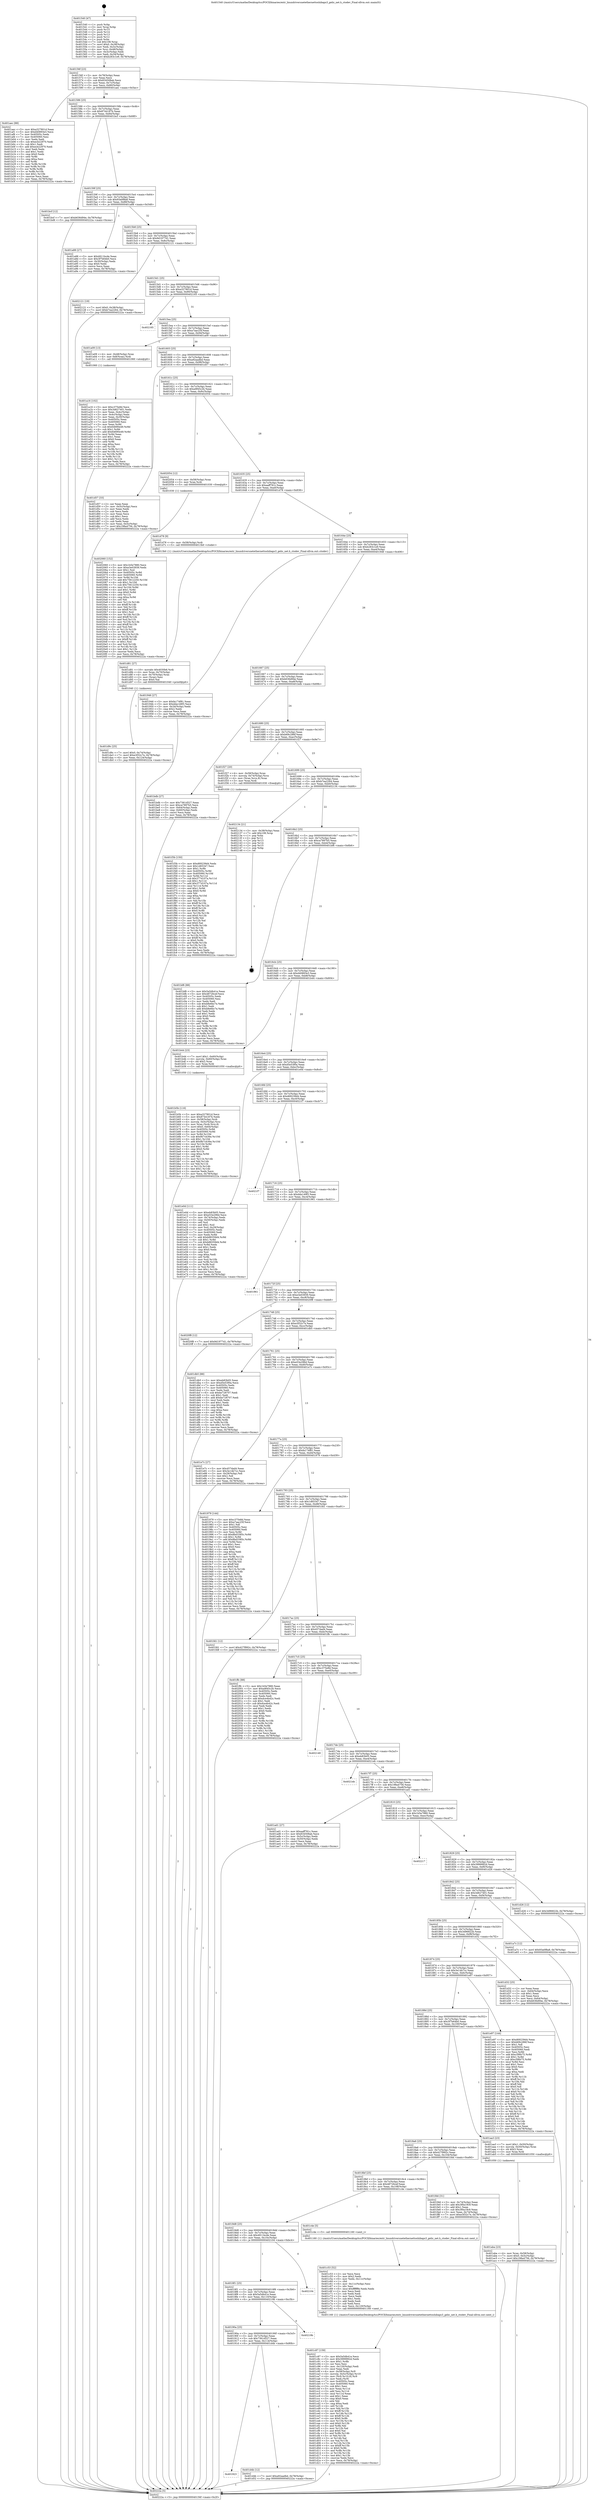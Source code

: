 digraph "0x401540" {
  label = "0x401540 (/mnt/c/Users/mathe/Desktop/tcc/POCII/binaries/extr_linuxdriversnetethernettoshibaps3_gelic_net.h_ctodev_Final-ollvm.out::main(0))"
  labelloc = "t"
  node[shape=record]

  Entry [label="",width=0.3,height=0.3,shape=circle,fillcolor=black,style=filled]
  "0x40156f" [label="{
     0x40156f [23]\l
     | [instrs]\l
     &nbsp;&nbsp;0x40156f \<+3\>: mov -0x78(%rbp),%eax\l
     &nbsp;&nbsp;0x401572 \<+2\>: mov %eax,%ecx\l
     &nbsp;&nbsp;0x401574 \<+6\>: sub $0x834508ab,%ecx\l
     &nbsp;&nbsp;0x40157a \<+3\>: mov %eax,-0x7c(%rbp)\l
     &nbsp;&nbsp;0x40157d \<+3\>: mov %ecx,-0x80(%rbp)\l
     &nbsp;&nbsp;0x401580 \<+6\>: je 0000000000401aec \<main+0x5ac\>\l
  }"]
  "0x401aec" [label="{
     0x401aec [88]\l
     | [instrs]\l
     &nbsp;&nbsp;0x401aec \<+5\>: mov $0xa327801d,%eax\l
     &nbsp;&nbsp;0x401af1 \<+5\>: mov $0xd40893e3,%ecx\l
     &nbsp;&nbsp;0x401af6 \<+7\>: mov 0x40505c,%edx\l
     &nbsp;&nbsp;0x401afd \<+7\>: mov 0x405060,%esi\l
     &nbsp;&nbsp;0x401b04 \<+2\>: mov %edx,%edi\l
     &nbsp;&nbsp;0x401b06 \<+6\>: sub $0xecb22970,%edi\l
     &nbsp;&nbsp;0x401b0c \<+3\>: sub $0x1,%edi\l
     &nbsp;&nbsp;0x401b0f \<+6\>: add $0xecb22970,%edi\l
     &nbsp;&nbsp;0x401b15 \<+3\>: imul %edi,%edx\l
     &nbsp;&nbsp;0x401b18 \<+3\>: and $0x1,%edx\l
     &nbsp;&nbsp;0x401b1b \<+3\>: cmp $0x0,%edx\l
     &nbsp;&nbsp;0x401b1e \<+4\>: sete %r8b\l
     &nbsp;&nbsp;0x401b22 \<+3\>: cmp $0xa,%esi\l
     &nbsp;&nbsp;0x401b25 \<+4\>: setl %r9b\l
     &nbsp;&nbsp;0x401b29 \<+3\>: mov %r8b,%r10b\l
     &nbsp;&nbsp;0x401b2c \<+3\>: and %r9b,%r10b\l
     &nbsp;&nbsp;0x401b2f \<+3\>: xor %r9b,%r8b\l
     &nbsp;&nbsp;0x401b32 \<+3\>: or %r8b,%r10b\l
     &nbsp;&nbsp;0x401b35 \<+4\>: test $0x1,%r10b\l
     &nbsp;&nbsp;0x401b39 \<+3\>: cmovne %ecx,%eax\l
     &nbsp;&nbsp;0x401b3c \<+3\>: mov %eax,-0x78(%rbp)\l
     &nbsp;&nbsp;0x401b3f \<+5\>: jmp 000000000040222a \<main+0xcea\>\l
  }"]
  "0x401586" [label="{
     0x401586 [25]\l
     | [instrs]\l
     &nbsp;&nbsp;0x401586 \<+5\>: jmp 000000000040158b \<main+0x4b\>\l
     &nbsp;&nbsp;0x40158b \<+3\>: mov -0x7c(%rbp),%eax\l
     &nbsp;&nbsp;0x40158e \<+5\>: sub $0x8744187b,%eax\l
     &nbsp;&nbsp;0x401593 \<+6\>: mov %eax,-0x84(%rbp)\l
     &nbsp;&nbsp;0x401599 \<+6\>: je 0000000000401bcf \<main+0x68f\>\l
  }"]
  Exit [label="",width=0.3,height=0.3,shape=circle,fillcolor=black,style=filled,peripheries=2]
  "0x401bcf" [label="{
     0x401bcf [12]\l
     | [instrs]\l
     &nbsp;&nbsp;0x401bcf \<+7\>: movl $0xb636d94e,-0x78(%rbp)\l
     &nbsp;&nbsp;0x401bd6 \<+5\>: jmp 000000000040222a \<main+0xcea\>\l
  }"]
  "0x40159f" [label="{
     0x40159f [25]\l
     | [instrs]\l
     &nbsp;&nbsp;0x40159f \<+5\>: jmp 00000000004015a4 \<main+0x64\>\l
     &nbsp;&nbsp;0x4015a4 \<+3\>: mov -0x7c(%rbp),%eax\l
     &nbsp;&nbsp;0x4015a7 \<+5\>: sub $0x93a0f8a8,%eax\l
     &nbsp;&nbsp;0x4015ac \<+6\>: mov %eax,-0x88(%rbp)\l
     &nbsp;&nbsp;0x4015b2 \<+6\>: je 0000000000401a88 \<main+0x548\>\l
  }"]
  "0x402060" [label="{
     0x402060 [152]\l
     | [instrs]\l
     &nbsp;&nbsp;0x402060 \<+5\>: mov $0x1b5e7880,%ecx\l
     &nbsp;&nbsp;0x402065 \<+5\>: mov $0xe3e03939,%edx\l
     &nbsp;&nbsp;0x40206a \<+3\>: mov $0x1,%sil\l
     &nbsp;&nbsp;0x40206d \<+8\>: mov 0x40505c,%r8d\l
     &nbsp;&nbsp;0x402075 \<+8\>: mov 0x405060,%r9d\l
     &nbsp;&nbsp;0x40207d \<+3\>: mov %r8d,%r10d\l
     &nbsp;&nbsp;0x402080 \<+7\>: add $0x75612250,%r10d\l
     &nbsp;&nbsp;0x402087 \<+4\>: sub $0x1,%r10d\l
     &nbsp;&nbsp;0x40208b \<+7\>: sub $0x75612250,%r10d\l
     &nbsp;&nbsp;0x402092 \<+4\>: imul %r10d,%r8d\l
     &nbsp;&nbsp;0x402096 \<+4\>: and $0x1,%r8d\l
     &nbsp;&nbsp;0x40209a \<+4\>: cmp $0x0,%r8d\l
     &nbsp;&nbsp;0x40209e \<+4\>: sete %r11b\l
     &nbsp;&nbsp;0x4020a2 \<+4\>: cmp $0xa,%r9d\l
     &nbsp;&nbsp;0x4020a6 \<+3\>: setl %bl\l
     &nbsp;&nbsp;0x4020a9 \<+3\>: mov %r11b,%r14b\l
     &nbsp;&nbsp;0x4020ac \<+4\>: xor $0xff,%r14b\l
     &nbsp;&nbsp;0x4020b0 \<+3\>: mov %bl,%r15b\l
     &nbsp;&nbsp;0x4020b3 \<+4\>: xor $0xff,%r15b\l
     &nbsp;&nbsp;0x4020b7 \<+4\>: xor $0x1,%sil\l
     &nbsp;&nbsp;0x4020bb \<+3\>: mov %r14b,%r12b\l
     &nbsp;&nbsp;0x4020be \<+4\>: and $0xff,%r12b\l
     &nbsp;&nbsp;0x4020c2 \<+3\>: and %sil,%r11b\l
     &nbsp;&nbsp;0x4020c5 \<+3\>: mov %r15b,%r13b\l
     &nbsp;&nbsp;0x4020c8 \<+4\>: and $0xff,%r13b\l
     &nbsp;&nbsp;0x4020cc \<+3\>: and %sil,%bl\l
     &nbsp;&nbsp;0x4020cf \<+3\>: or %r11b,%r12b\l
     &nbsp;&nbsp;0x4020d2 \<+3\>: or %bl,%r13b\l
     &nbsp;&nbsp;0x4020d5 \<+3\>: xor %r13b,%r12b\l
     &nbsp;&nbsp;0x4020d8 \<+3\>: or %r15b,%r14b\l
     &nbsp;&nbsp;0x4020db \<+4\>: xor $0xff,%r14b\l
     &nbsp;&nbsp;0x4020df \<+4\>: or $0x1,%sil\l
     &nbsp;&nbsp;0x4020e3 \<+3\>: and %sil,%r14b\l
     &nbsp;&nbsp;0x4020e6 \<+3\>: or %r14b,%r12b\l
     &nbsp;&nbsp;0x4020e9 \<+4\>: test $0x1,%r12b\l
     &nbsp;&nbsp;0x4020ed \<+3\>: cmovne %edx,%ecx\l
     &nbsp;&nbsp;0x4020f0 \<+3\>: mov %ecx,-0x78(%rbp)\l
     &nbsp;&nbsp;0x4020f3 \<+5\>: jmp 000000000040222a \<main+0xcea\>\l
  }"]
  "0x401a88" [label="{
     0x401a88 [27]\l
     | [instrs]\l
     &nbsp;&nbsp;0x401a88 \<+5\>: mov $0x4911bcde,%eax\l
     &nbsp;&nbsp;0x401a8d \<+5\>: mov $0x3f7b64b0,%ecx\l
     &nbsp;&nbsp;0x401a92 \<+3\>: mov -0x30(%rbp),%edx\l
     &nbsp;&nbsp;0x401a95 \<+3\>: cmp $0x0,%edx\l
     &nbsp;&nbsp;0x401a98 \<+3\>: cmove %ecx,%eax\l
     &nbsp;&nbsp;0x401a9b \<+3\>: mov %eax,-0x78(%rbp)\l
     &nbsp;&nbsp;0x401a9e \<+5\>: jmp 000000000040222a \<main+0xcea\>\l
  }"]
  "0x4015b8" [label="{
     0x4015b8 [25]\l
     | [instrs]\l
     &nbsp;&nbsp;0x4015b8 \<+5\>: jmp 00000000004015bd \<main+0x7d\>\l
     &nbsp;&nbsp;0x4015bd \<+3\>: mov -0x7c(%rbp),%eax\l
     &nbsp;&nbsp;0x4015c0 \<+5\>: sub $0x9d1977d1,%eax\l
     &nbsp;&nbsp;0x4015c5 \<+6\>: mov %eax,-0x8c(%rbp)\l
     &nbsp;&nbsp;0x4015cb \<+6\>: je 0000000000402121 \<main+0xbe1\>\l
  }"]
  "0x401f3b" [label="{
     0x401f3b [150]\l
     | [instrs]\l
     &nbsp;&nbsp;0x401f3b \<+5\>: mov $0xd69239d4,%edx\l
     &nbsp;&nbsp;0x401f40 \<+5\>: mov $0x1d65347,%esi\l
     &nbsp;&nbsp;0x401f45 \<+3\>: mov $0x1,%r8b\l
     &nbsp;&nbsp;0x401f48 \<+8\>: mov 0x40505c,%r9d\l
     &nbsp;&nbsp;0x401f50 \<+8\>: mov 0x405060,%r10d\l
     &nbsp;&nbsp;0x401f58 \<+3\>: mov %r9d,%r11d\l
     &nbsp;&nbsp;0x401f5b \<+7\>: sub $0x377d107a,%r11d\l
     &nbsp;&nbsp;0x401f62 \<+4\>: sub $0x1,%r11d\l
     &nbsp;&nbsp;0x401f66 \<+7\>: add $0x377d107a,%r11d\l
     &nbsp;&nbsp;0x401f6d \<+4\>: imul %r11d,%r9d\l
     &nbsp;&nbsp;0x401f71 \<+4\>: and $0x1,%r9d\l
     &nbsp;&nbsp;0x401f75 \<+4\>: cmp $0x0,%r9d\l
     &nbsp;&nbsp;0x401f79 \<+3\>: sete %bl\l
     &nbsp;&nbsp;0x401f7c \<+4\>: cmp $0xa,%r10d\l
     &nbsp;&nbsp;0x401f80 \<+4\>: setl %r14b\l
     &nbsp;&nbsp;0x401f84 \<+3\>: mov %bl,%r15b\l
     &nbsp;&nbsp;0x401f87 \<+4\>: xor $0xff,%r15b\l
     &nbsp;&nbsp;0x401f8b \<+3\>: mov %r14b,%r12b\l
     &nbsp;&nbsp;0x401f8e \<+4\>: xor $0xff,%r12b\l
     &nbsp;&nbsp;0x401f92 \<+4\>: xor $0x0,%r8b\l
     &nbsp;&nbsp;0x401f96 \<+3\>: mov %r15b,%r13b\l
     &nbsp;&nbsp;0x401f99 \<+4\>: and $0x0,%r13b\l
     &nbsp;&nbsp;0x401f9d \<+3\>: and %r8b,%bl\l
     &nbsp;&nbsp;0x401fa0 \<+3\>: mov %r12b,%al\l
     &nbsp;&nbsp;0x401fa3 \<+2\>: and $0x0,%al\l
     &nbsp;&nbsp;0x401fa5 \<+3\>: and %r8b,%r14b\l
     &nbsp;&nbsp;0x401fa8 \<+3\>: or %bl,%r13b\l
     &nbsp;&nbsp;0x401fab \<+3\>: or %r14b,%al\l
     &nbsp;&nbsp;0x401fae \<+3\>: xor %al,%r13b\l
     &nbsp;&nbsp;0x401fb1 \<+3\>: or %r12b,%r15b\l
     &nbsp;&nbsp;0x401fb4 \<+4\>: xor $0xff,%r15b\l
     &nbsp;&nbsp;0x401fb8 \<+4\>: or $0x0,%r8b\l
     &nbsp;&nbsp;0x401fbc \<+3\>: and %r8b,%r15b\l
     &nbsp;&nbsp;0x401fbf \<+3\>: or %r15b,%r13b\l
     &nbsp;&nbsp;0x401fc2 \<+4\>: test $0x1,%r13b\l
     &nbsp;&nbsp;0x401fc6 \<+3\>: cmovne %esi,%edx\l
     &nbsp;&nbsp;0x401fc9 \<+3\>: mov %edx,-0x78(%rbp)\l
     &nbsp;&nbsp;0x401fcc \<+5\>: jmp 000000000040222a \<main+0xcea\>\l
  }"]
  "0x402121" [label="{
     0x402121 [19]\l
     | [instrs]\l
     &nbsp;&nbsp;0x402121 \<+7\>: movl $0x0,-0x38(%rbp)\l
     &nbsp;&nbsp;0x402128 \<+7\>: movl $0xb7ea2264,-0x78(%rbp)\l
     &nbsp;&nbsp;0x40212f \<+5\>: jmp 000000000040222a \<main+0xcea\>\l
  }"]
  "0x4015d1" [label="{
     0x4015d1 [25]\l
     | [instrs]\l
     &nbsp;&nbsp;0x4015d1 \<+5\>: jmp 00000000004015d6 \<main+0x96\>\l
     &nbsp;&nbsp;0x4015d6 \<+3\>: mov -0x7c(%rbp),%eax\l
     &nbsp;&nbsp;0x4015d9 \<+5\>: sub $0xa327801d,%eax\l
     &nbsp;&nbsp;0x4015de \<+6\>: mov %eax,-0x90(%rbp)\l
     &nbsp;&nbsp;0x4015e4 \<+6\>: je 0000000000402165 \<main+0xc25\>\l
  }"]
  "0x401d9c" [label="{
     0x401d9c [25]\l
     | [instrs]\l
     &nbsp;&nbsp;0x401d9c \<+7\>: movl $0x0,-0x74(%rbp)\l
     &nbsp;&nbsp;0x401da3 \<+7\>: movl $0xe3f32c7e,-0x78(%rbp)\l
     &nbsp;&nbsp;0x401daa \<+6\>: mov %eax,-0x124(%rbp)\l
     &nbsp;&nbsp;0x401db0 \<+5\>: jmp 000000000040222a \<main+0xcea\>\l
  }"]
  "0x402165" [label="{
     0x402165\l
  }", style=dashed]
  "0x4015ea" [label="{
     0x4015ea [25]\l
     | [instrs]\l
     &nbsp;&nbsp;0x4015ea \<+5\>: jmp 00000000004015ef \<main+0xaf\>\l
     &nbsp;&nbsp;0x4015ef \<+3\>: mov -0x7c(%rbp),%eax\l
     &nbsp;&nbsp;0x4015f2 \<+5\>: sub $0xa7aac25f,%eax\l
     &nbsp;&nbsp;0x4015f7 \<+6\>: mov %eax,-0x94(%rbp)\l
     &nbsp;&nbsp;0x4015fd \<+6\>: je 0000000000401a09 \<main+0x4c9\>\l
  }"]
  "0x401d81" [label="{
     0x401d81 [27]\l
     | [instrs]\l
     &nbsp;&nbsp;0x401d81 \<+10\>: movabs $0x4030b6,%rdi\l
     &nbsp;&nbsp;0x401d8b \<+4\>: mov %rax,-0x70(%rbp)\l
     &nbsp;&nbsp;0x401d8f \<+4\>: mov -0x70(%rbp),%rax\l
     &nbsp;&nbsp;0x401d93 \<+2\>: mov (%rax),%esi\l
     &nbsp;&nbsp;0x401d95 \<+2\>: mov $0x0,%al\l
     &nbsp;&nbsp;0x401d97 \<+5\>: call 0000000000401040 \<printf@plt\>\l
     | [calls]\l
     &nbsp;&nbsp;0x401040 \{1\} (unknown)\l
  }"]
  "0x401a09" [label="{
     0x401a09 [13]\l
     | [instrs]\l
     &nbsp;&nbsp;0x401a09 \<+4\>: mov -0x48(%rbp),%rax\l
     &nbsp;&nbsp;0x401a0d \<+4\>: mov 0x8(%rax),%rdi\l
     &nbsp;&nbsp;0x401a11 \<+5\>: call 0000000000401060 \<atoi@plt\>\l
     | [calls]\l
     &nbsp;&nbsp;0x401060 \{1\} (unknown)\l
  }"]
  "0x401603" [label="{
     0x401603 [25]\l
     | [instrs]\l
     &nbsp;&nbsp;0x401603 \<+5\>: jmp 0000000000401608 \<main+0xc8\>\l
     &nbsp;&nbsp;0x401608 \<+3\>: mov -0x7c(%rbp),%eax\l
     &nbsp;&nbsp;0x40160b \<+5\>: sub $0xa92aadbd,%eax\l
     &nbsp;&nbsp;0x401610 \<+6\>: mov %eax,-0x98(%rbp)\l
     &nbsp;&nbsp;0x401616 \<+6\>: je 0000000000401d57 \<main+0x817\>\l
  }"]
  "0x401923" [label="{
     0x401923\l
  }", style=dashed]
  "0x401d57" [label="{
     0x401d57 [33]\l
     | [instrs]\l
     &nbsp;&nbsp;0x401d57 \<+2\>: xor %eax,%eax\l
     &nbsp;&nbsp;0x401d59 \<+3\>: mov -0x5c(%rbp),%ecx\l
     &nbsp;&nbsp;0x401d5c \<+2\>: mov %eax,%edx\l
     &nbsp;&nbsp;0x401d5e \<+2\>: sub %ecx,%edx\l
     &nbsp;&nbsp;0x401d60 \<+2\>: mov %eax,%ecx\l
     &nbsp;&nbsp;0x401d62 \<+3\>: sub $0x1,%ecx\l
     &nbsp;&nbsp;0x401d65 \<+2\>: add %ecx,%edx\l
     &nbsp;&nbsp;0x401d67 \<+2\>: sub %edx,%eax\l
     &nbsp;&nbsp;0x401d69 \<+3\>: mov %eax,-0x5c(%rbp)\l
     &nbsp;&nbsp;0x401d6c \<+7\>: movl $0x198a4756,-0x78(%rbp)\l
     &nbsp;&nbsp;0x401d73 \<+5\>: jmp 000000000040222a \<main+0xcea\>\l
  }"]
  "0x40161c" [label="{
     0x40161c [25]\l
     | [instrs]\l
     &nbsp;&nbsp;0x40161c \<+5\>: jmp 0000000000401621 \<main+0xe1\>\l
     &nbsp;&nbsp;0x401621 \<+3\>: mov -0x7c(%rbp),%eax\l
     &nbsp;&nbsp;0x401624 \<+5\>: sub $0xa9f45c2b,%eax\l
     &nbsp;&nbsp;0x401629 \<+6\>: mov %eax,-0x9c(%rbp)\l
     &nbsp;&nbsp;0x40162f \<+6\>: je 0000000000402054 \<main+0xb14\>\l
  }"]
  "0x401d4b" [label="{
     0x401d4b [12]\l
     | [instrs]\l
     &nbsp;&nbsp;0x401d4b \<+7\>: movl $0xa92aadbd,-0x78(%rbp)\l
     &nbsp;&nbsp;0x401d52 \<+5\>: jmp 000000000040222a \<main+0xcea\>\l
  }"]
  "0x402054" [label="{
     0x402054 [12]\l
     | [instrs]\l
     &nbsp;&nbsp;0x402054 \<+4\>: mov -0x58(%rbp),%rax\l
     &nbsp;&nbsp;0x402058 \<+3\>: mov %rax,%rdi\l
     &nbsp;&nbsp;0x40205b \<+5\>: call 0000000000401030 \<free@plt\>\l
     | [calls]\l
     &nbsp;&nbsp;0x401030 \{1\} (unknown)\l
  }"]
  "0x401635" [label="{
     0x401635 [25]\l
     | [instrs]\l
     &nbsp;&nbsp;0x401635 \<+5\>: jmp 000000000040163a \<main+0xfa\>\l
     &nbsp;&nbsp;0x40163a \<+3\>: mov -0x7c(%rbp),%eax\l
     &nbsp;&nbsp;0x40163d \<+5\>: sub $0xaaff781c,%eax\l
     &nbsp;&nbsp;0x401642 \<+6\>: mov %eax,-0xa0(%rbp)\l
     &nbsp;&nbsp;0x401648 \<+6\>: je 0000000000401d78 \<main+0x838\>\l
  }"]
  "0x40190a" [label="{
     0x40190a [25]\l
     | [instrs]\l
     &nbsp;&nbsp;0x40190a \<+5\>: jmp 000000000040190f \<main+0x3cf\>\l
     &nbsp;&nbsp;0x40190f \<+3\>: mov -0x7c(%rbp),%eax\l
     &nbsp;&nbsp;0x401912 \<+5\>: sub $0x7361d527,%eax\l
     &nbsp;&nbsp;0x401917 \<+6\>: mov %eax,-0x114(%rbp)\l
     &nbsp;&nbsp;0x40191d \<+6\>: je 0000000000401d4b \<main+0x80b\>\l
  }"]
  "0x401d78" [label="{
     0x401d78 [9]\l
     | [instrs]\l
     &nbsp;&nbsp;0x401d78 \<+4\>: mov -0x58(%rbp),%rdi\l
     &nbsp;&nbsp;0x401d7c \<+5\>: call 00000000004013b0 \<ctodev\>\l
     | [calls]\l
     &nbsp;&nbsp;0x4013b0 \{1\} (/mnt/c/Users/mathe/Desktop/tcc/POCII/binaries/extr_linuxdriversnetethernettoshibaps3_gelic_net.h_ctodev_Final-ollvm.out::ctodev)\l
  }"]
  "0x40164e" [label="{
     0x40164e [25]\l
     | [instrs]\l
     &nbsp;&nbsp;0x40164e \<+5\>: jmp 0000000000401653 \<main+0x113\>\l
     &nbsp;&nbsp;0x401653 \<+3\>: mov -0x7c(%rbp),%eax\l
     &nbsp;&nbsp;0x401656 \<+5\>: sub $0xb283c1e9,%eax\l
     &nbsp;&nbsp;0x40165b \<+6\>: mov %eax,-0xa4(%rbp)\l
     &nbsp;&nbsp;0x401661 \<+6\>: je 0000000000401946 \<main+0x406\>\l
  }"]
  "0x40219b" [label="{
     0x40219b\l
  }", style=dashed]
  "0x401946" [label="{
     0x401946 [27]\l
     | [instrs]\l
     &nbsp;&nbsp;0x401946 \<+5\>: mov $0xfa174f81,%eax\l
     &nbsp;&nbsp;0x40194b \<+5\>: mov $0xdda149f3,%ecx\l
     &nbsp;&nbsp;0x401950 \<+3\>: mov -0x34(%rbp),%edx\l
     &nbsp;&nbsp;0x401953 \<+3\>: cmp $0x2,%edx\l
     &nbsp;&nbsp;0x401956 \<+3\>: cmovne %ecx,%eax\l
     &nbsp;&nbsp;0x401959 \<+3\>: mov %eax,-0x78(%rbp)\l
     &nbsp;&nbsp;0x40195c \<+5\>: jmp 000000000040222a \<main+0xcea\>\l
  }"]
  "0x401667" [label="{
     0x401667 [25]\l
     | [instrs]\l
     &nbsp;&nbsp;0x401667 \<+5\>: jmp 000000000040166c \<main+0x12c\>\l
     &nbsp;&nbsp;0x40166c \<+3\>: mov -0x7c(%rbp),%eax\l
     &nbsp;&nbsp;0x40166f \<+5\>: sub $0xb636d94e,%eax\l
     &nbsp;&nbsp;0x401674 \<+6\>: mov %eax,-0xa8(%rbp)\l
     &nbsp;&nbsp;0x40167a \<+6\>: je 0000000000401bdb \<main+0x69b\>\l
  }"]
  "0x40222a" [label="{
     0x40222a [5]\l
     | [instrs]\l
     &nbsp;&nbsp;0x40222a \<+5\>: jmp 000000000040156f \<main+0x2f\>\l
  }"]
  "0x401540" [label="{
     0x401540 [47]\l
     | [instrs]\l
     &nbsp;&nbsp;0x401540 \<+1\>: push %rbp\l
     &nbsp;&nbsp;0x401541 \<+3\>: mov %rsp,%rbp\l
     &nbsp;&nbsp;0x401544 \<+2\>: push %r15\l
     &nbsp;&nbsp;0x401546 \<+2\>: push %r14\l
     &nbsp;&nbsp;0x401548 \<+2\>: push %r13\l
     &nbsp;&nbsp;0x40154a \<+2\>: push %r12\l
     &nbsp;&nbsp;0x40154c \<+1\>: push %rbx\l
     &nbsp;&nbsp;0x40154d \<+7\>: sub $0x108,%rsp\l
     &nbsp;&nbsp;0x401554 \<+7\>: movl $0x0,-0x38(%rbp)\l
     &nbsp;&nbsp;0x40155b \<+3\>: mov %edi,-0x3c(%rbp)\l
     &nbsp;&nbsp;0x40155e \<+4\>: mov %rsi,-0x48(%rbp)\l
     &nbsp;&nbsp;0x401562 \<+3\>: mov -0x3c(%rbp),%edi\l
     &nbsp;&nbsp;0x401565 \<+3\>: mov %edi,-0x34(%rbp)\l
     &nbsp;&nbsp;0x401568 \<+7\>: movl $0xb283c1e9,-0x78(%rbp)\l
  }"]
  "0x4018f1" [label="{
     0x4018f1 [25]\l
     | [instrs]\l
     &nbsp;&nbsp;0x4018f1 \<+5\>: jmp 00000000004018f6 \<main+0x3b6\>\l
     &nbsp;&nbsp;0x4018f6 \<+3\>: mov -0x7c(%rbp),%eax\l
     &nbsp;&nbsp;0x4018f9 \<+5\>: sub $0x5a5db41e,%eax\l
     &nbsp;&nbsp;0x4018fe \<+6\>: mov %eax,-0x110(%rbp)\l
     &nbsp;&nbsp;0x401904 \<+6\>: je 000000000040219b \<main+0xc5b\>\l
  }"]
  "0x401bdb" [label="{
     0x401bdb [27]\l
     | [instrs]\l
     &nbsp;&nbsp;0x401bdb \<+5\>: mov $0x7361d527,%eax\l
     &nbsp;&nbsp;0x401be0 \<+5\>: mov $0xca7897b5,%ecx\l
     &nbsp;&nbsp;0x401be5 \<+3\>: mov -0x64(%rbp),%edx\l
     &nbsp;&nbsp;0x401be8 \<+3\>: cmp -0x60(%rbp),%edx\l
     &nbsp;&nbsp;0x401beb \<+3\>: cmovl %ecx,%eax\l
     &nbsp;&nbsp;0x401bee \<+3\>: mov %eax,-0x78(%rbp)\l
     &nbsp;&nbsp;0x401bf1 \<+5\>: jmp 000000000040222a \<main+0xcea\>\l
  }"]
  "0x401680" [label="{
     0x401680 [25]\l
     | [instrs]\l
     &nbsp;&nbsp;0x401680 \<+5\>: jmp 0000000000401685 \<main+0x145\>\l
     &nbsp;&nbsp;0x401685 \<+3\>: mov -0x7c(%rbp),%eax\l
     &nbsp;&nbsp;0x401688 \<+5\>: sub $0xb69c286f,%eax\l
     &nbsp;&nbsp;0x40168d \<+6\>: mov %eax,-0xac(%rbp)\l
     &nbsp;&nbsp;0x401693 \<+6\>: je 0000000000401f27 \<main+0x9e7\>\l
  }"]
  "0x402104" [label="{
     0x402104\l
  }", style=dashed]
  "0x401f27" [label="{
     0x401f27 [20]\l
     | [instrs]\l
     &nbsp;&nbsp;0x401f27 \<+4\>: mov -0x58(%rbp),%rax\l
     &nbsp;&nbsp;0x401f2b \<+4\>: movslq -0x74(%rbp),%rcx\l
     &nbsp;&nbsp;0x401f2f \<+4\>: mov (%rax,%rcx,8),%rax\l
     &nbsp;&nbsp;0x401f33 \<+3\>: mov %rax,%rdi\l
     &nbsp;&nbsp;0x401f36 \<+5\>: call 0000000000401030 \<free@plt\>\l
     | [calls]\l
     &nbsp;&nbsp;0x401030 \{1\} (unknown)\l
  }"]
  "0x401699" [label="{
     0x401699 [25]\l
     | [instrs]\l
     &nbsp;&nbsp;0x401699 \<+5\>: jmp 000000000040169e \<main+0x15e\>\l
     &nbsp;&nbsp;0x40169e \<+3\>: mov -0x7c(%rbp),%eax\l
     &nbsp;&nbsp;0x4016a1 \<+5\>: sub $0xb7ea2264,%eax\l
     &nbsp;&nbsp;0x4016a6 \<+6\>: mov %eax,-0xb0(%rbp)\l
     &nbsp;&nbsp;0x4016ac \<+6\>: je 0000000000402134 \<main+0xbf4\>\l
  }"]
  "0x401c87" [label="{
     0x401c87 [159]\l
     | [instrs]\l
     &nbsp;&nbsp;0x401c87 \<+5\>: mov $0x5a5db41e,%ecx\l
     &nbsp;&nbsp;0x401c8c \<+5\>: mov $0x3999992d,%edx\l
     &nbsp;&nbsp;0x401c91 \<+3\>: mov $0x1,%r8b\l
     &nbsp;&nbsp;0x401c94 \<+2\>: xor %esi,%esi\l
     &nbsp;&nbsp;0x401c96 \<+6\>: mov -0x120(%rbp),%edi\l
     &nbsp;&nbsp;0x401c9c \<+3\>: imul %eax,%edi\l
     &nbsp;&nbsp;0x401c9f \<+4\>: mov -0x58(%rbp),%r9\l
     &nbsp;&nbsp;0x401ca3 \<+4\>: movslq -0x5c(%rbp),%r10\l
     &nbsp;&nbsp;0x401ca7 \<+4\>: mov (%r9,%r10,8),%r9\l
     &nbsp;&nbsp;0x401cab \<+3\>: mov %edi,(%r9)\l
     &nbsp;&nbsp;0x401cae \<+7\>: mov 0x40505c,%eax\l
     &nbsp;&nbsp;0x401cb5 \<+7\>: mov 0x405060,%edi\l
     &nbsp;&nbsp;0x401cbc \<+3\>: sub $0x1,%esi\l
     &nbsp;&nbsp;0x401cbf \<+3\>: mov %eax,%r11d\l
     &nbsp;&nbsp;0x401cc2 \<+3\>: add %esi,%r11d\l
     &nbsp;&nbsp;0x401cc5 \<+4\>: imul %r11d,%eax\l
     &nbsp;&nbsp;0x401cc9 \<+3\>: and $0x1,%eax\l
     &nbsp;&nbsp;0x401ccc \<+3\>: cmp $0x0,%eax\l
     &nbsp;&nbsp;0x401ccf \<+3\>: sete %bl\l
     &nbsp;&nbsp;0x401cd2 \<+3\>: cmp $0xa,%edi\l
     &nbsp;&nbsp;0x401cd5 \<+4\>: setl %r14b\l
     &nbsp;&nbsp;0x401cd9 \<+3\>: mov %bl,%r15b\l
     &nbsp;&nbsp;0x401cdc \<+4\>: xor $0xff,%r15b\l
     &nbsp;&nbsp;0x401ce0 \<+3\>: mov %r14b,%r12b\l
     &nbsp;&nbsp;0x401ce3 \<+4\>: xor $0xff,%r12b\l
     &nbsp;&nbsp;0x401ce7 \<+4\>: xor $0x0,%r8b\l
     &nbsp;&nbsp;0x401ceb \<+3\>: mov %r15b,%r13b\l
     &nbsp;&nbsp;0x401cee \<+4\>: and $0x0,%r13b\l
     &nbsp;&nbsp;0x401cf2 \<+3\>: and %r8b,%bl\l
     &nbsp;&nbsp;0x401cf5 \<+3\>: mov %r12b,%al\l
     &nbsp;&nbsp;0x401cf8 \<+2\>: and $0x0,%al\l
     &nbsp;&nbsp;0x401cfa \<+3\>: and %r8b,%r14b\l
     &nbsp;&nbsp;0x401cfd \<+3\>: or %bl,%r13b\l
     &nbsp;&nbsp;0x401d00 \<+3\>: or %r14b,%al\l
     &nbsp;&nbsp;0x401d03 \<+3\>: xor %al,%r13b\l
     &nbsp;&nbsp;0x401d06 \<+3\>: or %r12b,%r15b\l
     &nbsp;&nbsp;0x401d09 \<+4\>: xor $0xff,%r15b\l
     &nbsp;&nbsp;0x401d0d \<+4\>: or $0x0,%r8b\l
     &nbsp;&nbsp;0x401d11 \<+3\>: and %r8b,%r15b\l
     &nbsp;&nbsp;0x401d14 \<+3\>: or %r15b,%r13b\l
     &nbsp;&nbsp;0x401d17 \<+4\>: test $0x1,%r13b\l
     &nbsp;&nbsp;0x401d1b \<+3\>: cmovne %edx,%ecx\l
     &nbsp;&nbsp;0x401d1e \<+3\>: mov %ecx,-0x78(%rbp)\l
     &nbsp;&nbsp;0x401d21 \<+5\>: jmp 000000000040222a \<main+0xcea\>\l
  }"]
  "0x402134" [label="{
     0x402134 [21]\l
     | [instrs]\l
     &nbsp;&nbsp;0x402134 \<+3\>: mov -0x38(%rbp),%eax\l
     &nbsp;&nbsp;0x402137 \<+7\>: add $0x108,%rsp\l
     &nbsp;&nbsp;0x40213e \<+1\>: pop %rbx\l
     &nbsp;&nbsp;0x40213f \<+2\>: pop %r12\l
     &nbsp;&nbsp;0x402141 \<+2\>: pop %r13\l
     &nbsp;&nbsp;0x402143 \<+2\>: pop %r14\l
     &nbsp;&nbsp;0x402145 \<+2\>: pop %r15\l
     &nbsp;&nbsp;0x402147 \<+1\>: pop %rbp\l
     &nbsp;&nbsp;0x402148 \<+1\>: ret\l
  }"]
  "0x4016b2" [label="{
     0x4016b2 [25]\l
     | [instrs]\l
     &nbsp;&nbsp;0x4016b2 \<+5\>: jmp 00000000004016b7 \<main+0x177\>\l
     &nbsp;&nbsp;0x4016b7 \<+3\>: mov -0x7c(%rbp),%eax\l
     &nbsp;&nbsp;0x4016ba \<+5\>: sub $0xca7897b5,%eax\l
     &nbsp;&nbsp;0x4016bf \<+6\>: mov %eax,-0xb4(%rbp)\l
     &nbsp;&nbsp;0x4016c5 \<+6\>: je 0000000000401bf6 \<main+0x6b6\>\l
  }"]
  "0x401c53" [label="{
     0x401c53 [52]\l
     | [instrs]\l
     &nbsp;&nbsp;0x401c53 \<+2\>: xor %ecx,%ecx\l
     &nbsp;&nbsp;0x401c55 \<+5\>: mov $0x2,%edx\l
     &nbsp;&nbsp;0x401c5a \<+6\>: mov %edx,-0x11c(%rbp)\l
     &nbsp;&nbsp;0x401c60 \<+1\>: cltd\l
     &nbsp;&nbsp;0x401c61 \<+6\>: mov -0x11c(%rbp),%esi\l
     &nbsp;&nbsp;0x401c67 \<+2\>: idiv %esi\l
     &nbsp;&nbsp;0x401c69 \<+6\>: imul $0xfffffffe,%edx,%edx\l
     &nbsp;&nbsp;0x401c6f \<+2\>: mov %ecx,%edi\l
     &nbsp;&nbsp;0x401c71 \<+2\>: sub %edx,%edi\l
     &nbsp;&nbsp;0x401c73 \<+2\>: mov %ecx,%edx\l
     &nbsp;&nbsp;0x401c75 \<+3\>: sub $0x1,%edx\l
     &nbsp;&nbsp;0x401c78 \<+2\>: add %edx,%edi\l
     &nbsp;&nbsp;0x401c7a \<+2\>: sub %edi,%ecx\l
     &nbsp;&nbsp;0x401c7c \<+6\>: mov %ecx,-0x120(%rbp)\l
     &nbsp;&nbsp;0x401c82 \<+5\>: call 0000000000401160 \<next_i\>\l
     | [calls]\l
     &nbsp;&nbsp;0x401160 \{1\} (/mnt/c/Users/mathe/Desktop/tcc/POCII/binaries/extr_linuxdriversnetethernettoshibaps3_gelic_net.h_ctodev_Final-ollvm.out::next_i)\l
  }"]
  "0x401bf6" [label="{
     0x401bf6 [88]\l
     | [instrs]\l
     &nbsp;&nbsp;0x401bf6 \<+5\>: mov $0x5a5db41e,%eax\l
     &nbsp;&nbsp;0x401bfb \<+5\>: mov $0x48726cef,%ecx\l
     &nbsp;&nbsp;0x401c00 \<+7\>: mov 0x40505c,%edx\l
     &nbsp;&nbsp;0x401c07 \<+7\>: mov 0x405060,%esi\l
     &nbsp;&nbsp;0x401c0e \<+2\>: mov %edx,%edi\l
     &nbsp;&nbsp;0x401c10 \<+6\>: sub $0xb8e6bc7e,%edi\l
     &nbsp;&nbsp;0x401c16 \<+3\>: sub $0x1,%edi\l
     &nbsp;&nbsp;0x401c19 \<+6\>: add $0xb8e6bc7e,%edi\l
     &nbsp;&nbsp;0x401c1f \<+3\>: imul %edi,%edx\l
     &nbsp;&nbsp;0x401c22 \<+3\>: and $0x1,%edx\l
     &nbsp;&nbsp;0x401c25 \<+3\>: cmp $0x0,%edx\l
     &nbsp;&nbsp;0x401c28 \<+4\>: sete %r8b\l
     &nbsp;&nbsp;0x401c2c \<+3\>: cmp $0xa,%esi\l
     &nbsp;&nbsp;0x401c2f \<+4\>: setl %r9b\l
     &nbsp;&nbsp;0x401c33 \<+3\>: mov %r8b,%r10b\l
     &nbsp;&nbsp;0x401c36 \<+3\>: and %r9b,%r10b\l
     &nbsp;&nbsp;0x401c39 \<+3\>: xor %r9b,%r8b\l
     &nbsp;&nbsp;0x401c3c \<+3\>: or %r8b,%r10b\l
     &nbsp;&nbsp;0x401c3f \<+4\>: test $0x1,%r10b\l
     &nbsp;&nbsp;0x401c43 \<+3\>: cmovne %ecx,%eax\l
     &nbsp;&nbsp;0x401c46 \<+3\>: mov %eax,-0x78(%rbp)\l
     &nbsp;&nbsp;0x401c49 \<+5\>: jmp 000000000040222a \<main+0xcea\>\l
  }"]
  "0x4016cb" [label="{
     0x4016cb [25]\l
     | [instrs]\l
     &nbsp;&nbsp;0x4016cb \<+5\>: jmp 00000000004016d0 \<main+0x190\>\l
     &nbsp;&nbsp;0x4016d0 \<+3\>: mov -0x7c(%rbp),%eax\l
     &nbsp;&nbsp;0x4016d3 \<+5\>: sub $0xd40893e3,%eax\l
     &nbsp;&nbsp;0x4016d8 \<+6\>: mov %eax,-0xb8(%rbp)\l
     &nbsp;&nbsp;0x4016de \<+6\>: je 0000000000401b44 \<main+0x604\>\l
  }"]
  "0x4018d8" [label="{
     0x4018d8 [25]\l
     | [instrs]\l
     &nbsp;&nbsp;0x4018d8 \<+5\>: jmp 00000000004018dd \<main+0x39d\>\l
     &nbsp;&nbsp;0x4018dd \<+3\>: mov -0x7c(%rbp),%eax\l
     &nbsp;&nbsp;0x4018e0 \<+5\>: sub $0x4911bcde,%eax\l
     &nbsp;&nbsp;0x4018e5 \<+6\>: mov %eax,-0x10c(%rbp)\l
     &nbsp;&nbsp;0x4018eb \<+6\>: je 0000000000402104 \<main+0xbc4\>\l
  }"]
  "0x401b44" [label="{
     0x401b44 [23]\l
     | [instrs]\l
     &nbsp;&nbsp;0x401b44 \<+7\>: movl $0x1,-0x60(%rbp)\l
     &nbsp;&nbsp;0x401b4b \<+4\>: movslq -0x60(%rbp),%rax\l
     &nbsp;&nbsp;0x401b4f \<+4\>: shl $0x2,%rax\l
     &nbsp;&nbsp;0x401b53 \<+3\>: mov %rax,%rdi\l
     &nbsp;&nbsp;0x401b56 \<+5\>: call 0000000000401050 \<malloc@plt\>\l
     | [calls]\l
     &nbsp;&nbsp;0x401050 \{1\} (unknown)\l
  }"]
  "0x4016e4" [label="{
     0x4016e4 [25]\l
     | [instrs]\l
     &nbsp;&nbsp;0x4016e4 \<+5\>: jmp 00000000004016e9 \<main+0x1a9\>\l
     &nbsp;&nbsp;0x4016e9 \<+3\>: mov -0x7c(%rbp),%eax\l
     &nbsp;&nbsp;0x4016ec \<+5\>: sub $0xd5e53f0a,%eax\l
     &nbsp;&nbsp;0x4016f1 \<+6\>: mov %eax,-0xbc(%rbp)\l
     &nbsp;&nbsp;0x4016f7 \<+6\>: je 0000000000401e0d \<main+0x8cd\>\l
  }"]
  "0x401c4e" [label="{
     0x401c4e [5]\l
     | [instrs]\l
     &nbsp;&nbsp;0x401c4e \<+5\>: call 0000000000401160 \<next_i\>\l
     | [calls]\l
     &nbsp;&nbsp;0x401160 \{1\} (/mnt/c/Users/mathe/Desktop/tcc/POCII/binaries/extr_linuxdriversnetethernettoshibaps3_gelic_net.h_ctodev_Final-ollvm.out::next_i)\l
  }"]
  "0x401e0d" [label="{
     0x401e0d [111]\l
     | [instrs]\l
     &nbsp;&nbsp;0x401e0d \<+5\>: mov $0xeb83b05,%eax\l
     &nbsp;&nbsp;0x401e12 \<+5\>: mov $0xe53e296d,%ecx\l
     &nbsp;&nbsp;0x401e17 \<+3\>: mov -0x74(%rbp),%edx\l
     &nbsp;&nbsp;0x401e1a \<+3\>: cmp -0x50(%rbp),%edx\l
     &nbsp;&nbsp;0x401e1d \<+4\>: setl %sil\l
     &nbsp;&nbsp;0x401e21 \<+4\>: and $0x1,%sil\l
     &nbsp;&nbsp;0x401e25 \<+4\>: mov %sil,-0x29(%rbp)\l
     &nbsp;&nbsp;0x401e29 \<+7\>: mov 0x40505c,%edx\l
     &nbsp;&nbsp;0x401e30 \<+7\>: mov 0x405060,%edi\l
     &nbsp;&nbsp;0x401e37 \<+3\>: mov %edx,%r8d\l
     &nbsp;&nbsp;0x401e3a \<+7\>: add $0xb88359d4,%r8d\l
     &nbsp;&nbsp;0x401e41 \<+4\>: sub $0x1,%r8d\l
     &nbsp;&nbsp;0x401e45 \<+7\>: sub $0xb88359d4,%r8d\l
     &nbsp;&nbsp;0x401e4c \<+4\>: imul %r8d,%edx\l
     &nbsp;&nbsp;0x401e50 \<+3\>: and $0x1,%edx\l
     &nbsp;&nbsp;0x401e53 \<+3\>: cmp $0x0,%edx\l
     &nbsp;&nbsp;0x401e56 \<+4\>: sete %sil\l
     &nbsp;&nbsp;0x401e5a \<+3\>: cmp $0xa,%edi\l
     &nbsp;&nbsp;0x401e5d \<+4\>: setl %r9b\l
     &nbsp;&nbsp;0x401e61 \<+3\>: mov %sil,%r10b\l
     &nbsp;&nbsp;0x401e64 \<+3\>: and %r9b,%r10b\l
     &nbsp;&nbsp;0x401e67 \<+3\>: xor %r9b,%sil\l
     &nbsp;&nbsp;0x401e6a \<+3\>: or %sil,%r10b\l
     &nbsp;&nbsp;0x401e6d \<+4\>: test $0x1,%r10b\l
     &nbsp;&nbsp;0x401e71 \<+3\>: cmovne %ecx,%eax\l
     &nbsp;&nbsp;0x401e74 \<+3\>: mov %eax,-0x78(%rbp)\l
     &nbsp;&nbsp;0x401e77 \<+5\>: jmp 000000000040222a \<main+0xcea\>\l
  }"]
  "0x4016fd" [label="{
     0x4016fd [25]\l
     | [instrs]\l
     &nbsp;&nbsp;0x4016fd \<+5\>: jmp 0000000000401702 \<main+0x1c2\>\l
     &nbsp;&nbsp;0x401702 \<+3\>: mov -0x7c(%rbp),%eax\l
     &nbsp;&nbsp;0x401705 \<+5\>: sub $0xd69239d4,%eax\l
     &nbsp;&nbsp;0x40170a \<+6\>: mov %eax,-0xc0(%rbp)\l
     &nbsp;&nbsp;0x401710 \<+6\>: je 00000000004021f7 \<main+0xcb7\>\l
  }"]
  "0x4018bf" [label="{
     0x4018bf [25]\l
     | [instrs]\l
     &nbsp;&nbsp;0x4018bf \<+5\>: jmp 00000000004018c4 \<main+0x384\>\l
     &nbsp;&nbsp;0x4018c4 \<+3\>: mov -0x7c(%rbp),%eax\l
     &nbsp;&nbsp;0x4018c7 \<+5\>: sub $0x48726cef,%eax\l
     &nbsp;&nbsp;0x4018cc \<+6\>: mov %eax,-0x108(%rbp)\l
     &nbsp;&nbsp;0x4018d2 \<+6\>: je 0000000000401c4e \<main+0x70e\>\l
  }"]
  "0x4021f7" [label="{
     0x4021f7\l
  }", style=dashed]
  "0x401716" [label="{
     0x401716 [25]\l
     | [instrs]\l
     &nbsp;&nbsp;0x401716 \<+5\>: jmp 000000000040171b \<main+0x1db\>\l
     &nbsp;&nbsp;0x40171b \<+3\>: mov -0x7c(%rbp),%eax\l
     &nbsp;&nbsp;0x40171e \<+5\>: sub $0xdda149f3,%eax\l
     &nbsp;&nbsp;0x401723 \<+6\>: mov %eax,-0xc4(%rbp)\l
     &nbsp;&nbsp;0x401729 \<+6\>: je 0000000000401961 \<main+0x421\>\l
  }"]
  "0x401fdd" [label="{
     0x401fdd [31]\l
     | [instrs]\l
     &nbsp;&nbsp;0x401fdd \<+3\>: mov -0x74(%rbp),%eax\l
     &nbsp;&nbsp;0x401fe0 \<+5\>: add $0x3f0a19c9,%eax\l
     &nbsp;&nbsp;0x401fe5 \<+3\>: add $0x1,%eax\l
     &nbsp;&nbsp;0x401fe8 \<+5\>: sub $0x3f0a19c9,%eax\l
     &nbsp;&nbsp;0x401fed \<+3\>: mov %eax,-0x74(%rbp)\l
     &nbsp;&nbsp;0x401ff0 \<+7\>: movl $0xe3f32c7e,-0x78(%rbp)\l
     &nbsp;&nbsp;0x401ff7 \<+5\>: jmp 000000000040222a \<main+0xcea\>\l
  }"]
  "0x401961" [label="{
     0x401961\l
  }", style=dashed]
  "0x40172f" [label="{
     0x40172f [25]\l
     | [instrs]\l
     &nbsp;&nbsp;0x40172f \<+5\>: jmp 0000000000401734 \<main+0x1f4\>\l
     &nbsp;&nbsp;0x401734 \<+3\>: mov -0x7c(%rbp),%eax\l
     &nbsp;&nbsp;0x401737 \<+5\>: sub $0xe3e03939,%eax\l
     &nbsp;&nbsp;0x40173c \<+6\>: mov %eax,-0xc8(%rbp)\l
     &nbsp;&nbsp;0x401742 \<+6\>: je 00000000004020f8 \<main+0xbb8\>\l
  }"]
  "0x401b5b" [label="{
     0x401b5b [116]\l
     | [instrs]\l
     &nbsp;&nbsp;0x401b5b \<+5\>: mov $0xa327801d,%ecx\l
     &nbsp;&nbsp;0x401b60 \<+5\>: mov $0x8744187b,%edx\l
     &nbsp;&nbsp;0x401b65 \<+4\>: mov -0x58(%rbp),%rdi\l
     &nbsp;&nbsp;0x401b69 \<+4\>: movslq -0x5c(%rbp),%rsi\l
     &nbsp;&nbsp;0x401b6d \<+4\>: mov %rax,(%rdi,%rsi,8)\l
     &nbsp;&nbsp;0x401b71 \<+7\>: movl $0x0,-0x64(%rbp)\l
     &nbsp;&nbsp;0x401b78 \<+8\>: mov 0x40505c,%r8d\l
     &nbsp;&nbsp;0x401b80 \<+8\>: mov 0x405060,%r9d\l
     &nbsp;&nbsp;0x401b88 \<+3\>: mov %r8d,%r10d\l
     &nbsp;&nbsp;0x401b8b \<+7\>: sub $0x9b7cb36e,%r10d\l
     &nbsp;&nbsp;0x401b92 \<+4\>: sub $0x1,%r10d\l
     &nbsp;&nbsp;0x401b96 \<+7\>: add $0x9b7cb36e,%r10d\l
     &nbsp;&nbsp;0x401b9d \<+4\>: imul %r10d,%r8d\l
     &nbsp;&nbsp;0x401ba1 \<+4\>: and $0x1,%r8d\l
     &nbsp;&nbsp;0x401ba5 \<+4\>: cmp $0x0,%r8d\l
     &nbsp;&nbsp;0x401ba9 \<+4\>: sete %r11b\l
     &nbsp;&nbsp;0x401bad \<+4\>: cmp $0xa,%r9d\l
     &nbsp;&nbsp;0x401bb1 \<+3\>: setl %bl\l
     &nbsp;&nbsp;0x401bb4 \<+3\>: mov %r11b,%r14b\l
     &nbsp;&nbsp;0x401bb7 \<+3\>: and %bl,%r14b\l
     &nbsp;&nbsp;0x401bba \<+3\>: xor %bl,%r11b\l
     &nbsp;&nbsp;0x401bbd \<+3\>: or %r11b,%r14b\l
     &nbsp;&nbsp;0x401bc0 \<+4\>: test $0x1,%r14b\l
     &nbsp;&nbsp;0x401bc4 \<+3\>: cmovne %edx,%ecx\l
     &nbsp;&nbsp;0x401bc7 \<+3\>: mov %ecx,-0x78(%rbp)\l
     &nbsp;&nbsp;0x401bca \<+5\>: jmp 000000000040222a \<main+0xcea\>\l
  }"]
  "0x4020f8" [label="{
     0x4020f8 [12]\l
     | [instrs]\l
     &nbsp;&nbsp;0x4020f8 \<+7\>: movl $0x9d1977d1,-0x78(%rbp)\l
     &nbsp;&nbsp;0x4020ff \<+5\>: jmp 000000000040222a \<main+0xcea\>\l
  }"]
  "0x401748" [label="{
     0x401748 [25]\l
     | [instrs]\l
     &nbsp;&nbsp;0x401748 \<+5\>: jmp 000000000040174d \<main+0x20d\>\l
     &nbsp;&nbsp;0x40174d \<+3\>: mov -0x7c(%rbp),%eax\l
     &nbsp;&nbsp;0x401750 \<+5\>: sub $0xe3f32c7e,%eax\l
     &nbsp;&nbsp;0x401755 \<+6\>: mov %eax,-0xcc(%rbp)\l
     &nbsp;&nbsp;0x40175b \<+6\>: je 0000000000401db5 \<main+0x875\>\l
  }"]
  "0x401aba" [label="{
     0x401aba [23]\l
     | [instrs]\l
     &nbsp;&nbsp;0x401aba \<+4\>: mov %rax,-0x58(%rbp)\l
     &nbsp;&nbsp;0x401abe \<+7\>: movl $0x0,-0x5c(%rbp)\l
     &nbsp;&nbsp;0x401ac5 \<+7\>: movl $0x198a4756,-0x78(%rbp)\l
     &nbsp;&nbsp;0x401acc \<+5\>: jmp 000000000040222a \<main+0xcea\>\l
  }"]
  "0x401db5" [label="{
     0x401db5 [88]\l
     | [instrs]\l
     &nbsp;&nbsp;0x401db5 \<+5\>: mov $0xeb83b05,%eax\l
     &nbsp;&nbsp;0x401dba \<+5\>: mov $0xd5e53f0a,%ecx\l
     &nbsp;&nbsp;0x401dbf \<+7\>: mov 0x40505c,%edx\l
     &nbsp;&nbsp;0x401dc6 \<+7\>: mov 0x405060,%esi\l
     &nbsp;&nbsp;0x401dcd \<+2\>: mov %edx,%edi\l
     &nbsp;&nbsp;0x401dcf \<+6\>: sub $0xbe728707,%edi\l
     &nbsp;&nbsp;0x401dd5 \<+3\>: sub $0x1,%edi\l
     &nbsp;&nbsp;0x401dd8 \<+6\>: add $0xbe728707,%edi\l
     &nbsp;&nbsp;0x401dde \<+3\>: imul %edi,%edx\l
     &nbsp;&nbsp;0x401de1 \<+3\>: and $0x1,%edx\l
     &nbsp;&nbsp;0x401de4 \<+3\>: cmp $0x0,%edx\l
     &nbsp;&nbsp;0x401de7 \<+4\>: sete %r8b\l
     &nbsp;&nbsp;0x401deb \<+3\>: cmp $0xa,%esi\l
     &nbsp;&nbsp;0x401dee \<+4\>: setl %r9b\l
     &nbsp;&nbsp;0x401df2 \<+3\>: mov %r8b,%r10b\l
     &nbsp;&nbsp;0x401df5 \<+3\>: and %r9b,%r10b\l
     &nbsp;&nbsp;0x401df8 \<+3\>: xor %r9b,%r8b\l
     &nbsp;&nbsp;0x401dfb \<+3\>: or %r8b,%r10b\l
     &nbsp;&nbsp;0x401dfe \<+4\>: test $0x1,%r10b\l
     &nbsp;&nbsp;0x401e02 \<+3\>: cmovne %ecx,%eax\l
     &nbsp;&nbsp;0x401e05 \<+3\>: mov %eax,-0x78(%rbp)\l
     &nbsp;&nbsp;0x401e08 \<+5\>: jmp 000000000040222a \<main+0xcea\>\l
  }"]
  "0x401761" [label="{
     0x401761 [25]\l
     | [instrs]\l
     &nbsp;&nbsp;0x401761 \<+5\>: jmp 0000000000401766 \<main+0x226\>\l
     &nbsp;&nbsp;0x401766 \<+3\>: mov -0x7c(%rbp),%eax\l
     &nbsp;&nbsp;0x401769 \<+5\>: sub $0xe53e296d,%eax\l
     &nbsp;&nbsp;0x40176e \<+6\>: mov %eax,-0xd0(%rbp)\l
     &nbsp;&nbsp;0x401774 \<+6\>: je 0000000000401e7c \<main+0x93c\>\l
  }"]
  "0x4018a6" [label="{
     0x4018a6 [25]\l
     | [instrs]\l
     &nbsp;&nbsp;0x4018a6 \<+5\>: jmp 00000000004018ab \<main+0x36b\>\l
     &nbsp;&nbsp;0x4018ab \<+3\>: mov -0x7c(%rbp),%eax\l
     &nbsp;&nbsp;0x4018ae \<+5\>: sub $0x427f992c,%eax\l
     &nbsp;&nbsp;0x4018b3 \<+6\>: mov %eax,-0x104(%rbp)\l
     &nbsp;&nbsp;0x4018b9 \<+6\>: je 0000000000401fdd \<main+0xa9d\>\l
  }"]
  "0x401e7c" [label="{
     0x401e7c [27]\l
     | [instrs]\l
     &nbsp;&nbsp;0x401e7c \<+5\>: mov $0x457dad4,%eax\l
     &nbsp;&nbsp;0x401e81 \<+5\>: mov $0x3e14b7cc,%ecx\l
     &nbsp;&nbsp;0x401e86 \<+3\>: mov -0x29(%rbp),%dl\l
     &nbsp;&nbsp;0x401e89 \<+3\>: test $0x1,%dl\l
     &nbsp;&nbsp;0x401e8c \<+3\>: cmovne %ecx,%eax\l
     &nbsp;&nbsp;0x401e8f \<+3\>: mov %eax,-0x78(%rbp)\l
     &nbsp;&nbsp;0x401e92 \<+5\>: jmp 000000000040222a \<main+0xcea\>\l
  }"]
  "0x40177a" [label="{
     0x40177a [25]\l
     | [instrs]\l
     &nbsp;&nbsp;0x40177a \<+5\>: jmp 000000000040177f \<main+0x23f\>\l
     &nbsp;&nbsp;0x40177f \<+3\>: mov -0x7c(%rbp),%eax\l
     &nbsp;&nbsp;0x401782 \<+5\>: sub $0xfa174f81,%eax\l
     &nbsp;&nbsp;0x401787 \<+6\>: mov %eax,-0xd4(%rbp)\l
     &nbsp;&nbsp;0x40178d \<+6\>: je 0000000000401979 \<main+0x439\>\l
  }"]
  "0x401aa3" [label="{
     0x401aa3 [23]\l
     | [instrs]\l
     &nbsp;&nbsp;0x401aa3 \<+7\>: movl $0x1,-0x50(%rbp)\l
     &nbsp;&nbsp;0x401aaa \<+4\>: movslq -0x50(%rbp),%rax\l
     &nbsp;&nbsp;0x401aae \<+4\>: shl $0x3,%rax\l
     &nbsp;&nbsp;0x401ab2 \<+3\>: mov %rax,%rdi\l
     &nbsp;&nbsp;0x401ab5 \<+5\>: call 0000000000401050 \<malloc@plt\>\l
     | [calls]\l
     &nbsp;&nbsp;0x401050 \{1\} (unknown)\l
  }"]
  "0x401979" [label="{
     0x401979 [144]\l
     | [instrs]\l
     &nbsp;&nbsp;0x401979 \<+5\>: mov $0xc375e8d,%eax\l
     &nbsp;&nbsp;0x40197e \<+5\>: mov $0xa7aac25f,%ecx\l
     &nbsp;&nbsp;0x401983 \<+2\>: mov $0x1,%dl\l
     &nbsp;&nbsp;0x401985 \<+7\>: mov 0x40505c,%esi\l
     &nbsp;&nbsp;0x40198c \<+7\>: mov 0x405060,%edi\l
     &nbsp;&nbsp;0x401993 \<+3\>: mov %esi,%r8d\l
     &nbsp;&nbsp;0x401996 \<+7\>: sub $0x8bd3385c,%r8d\l
     &nbsp;&nbsp;0x40199d \<+4\>: sub $0x1,%r8d\l
     &nbsp;&nbsp;0x4019a1 \<+7\>: add $0x8bd3385c,%r8d\l
     &nbsp;&nbsp;0x4019a8 \<+4\>: imul %r8d,%esi\l
     &nbsp;&nbsp;0x4019ac \<+3\>: and $0x1,%esi\l
     &nbsp;&nbsp;0x4019af \<+3\>: cmp $0x0,%esi\l
     &nbsp;&nbsp;0x4019b2 \<+4\>: sete %r9b\l
     &nbsp;&nbsp;0x4019b6 \<+3\>: cmp $0xa,%edi\l
     &nbsp;&nbsp;0x4019b9 \<+4\>: setl %r10b\l
     &nbsp;&nbsp;0x4019bd \<+3\>: mov %r9b,%r11b\l
     &nbsp;&nbsp;0x4019c0 \<+4\>: xor $0xff,%r11b\l
     &nbsp;&nbsp;0x4019c4 \<+3\>: mov %r10b,%bl\l
     &nbsp;&nbsp;0x4019c7 \<+3\>: xor $0xff,%bl\l
     &nbsp;&nbsp;0x4019ca \<+3\>: xor $0x0,%dl\l
     &nbsp;&nbsp;0x4019cd \<+3\>: mov %r11b,%r14b\l
     &nbsp;&nbsp;0x4019d0 \<+4\>: and $0x0,%r14b\l
     &nbsp;&nbsp;0x4019d4 \<+3\>: and %dl,%r9b\l
     &nbsp;&nbsp;0x4019d7 \<+3\>: mov %bl,%r15b\l
     &nbsp;&nbsp;0x4019da \<+4\>: and $0x0,%r15b\l
     &nbsp;&nbsp;0x4019de \<+3\>: and %dl,%r10b\l
     &nbsp;&nbsp;0x4019e1 \<+3\>: or %r9b,%r14b\l
     &nbsp;&nbsp;0x4019e4 \<+3\>: or %r10b,%r15b\l
     &nbsp;&nbsp;0x4019e7 \<+3\>: xor %r15b,%r14b\l
     &nbsp;&nbsp;0x4019ea \<+3\>: or %bl,%r11b\l
     &nbsp;&nbsp;0x4019ed \<+4\>: xor $0xff,%r11b\l
     &nbsp;&nbsp;0x4019f1 \<+3\>: or $0x0,%dl\l
     &nbsp;&nbsp;0x4019f4 \<+3\>: and %dl,%r11b\l
     &nbsp;&nbsp;0x4019f7 \<+3\>: or %r11b,%r14b\l
     &nbsp;&nbsp;0x4019fa \<+4\>: test $0x1,%r14b\l
     &nbsp;&nbsp;0x4019fe \<+3\>: cmovne %ecx,%eax\l
     &nbsp;&nbsp;0x401a01 \<+3\>: mov %eax,-0x78(%rbp)\l
     &nbsp;&nbsp;0x401a04 \<+5\>: jmp 000000000040222a \<main+0xcea\>\l
  }"]
  "0x401793" [label="{
     0x401793 [25]\l
     | [instrs]\l
     &nbsp;&nbsp;0x401793 \<+5\>: jmp 0000000000401798 \<main+0x258\>\l
     &nbsp;&nbsp;0x401798 \<+3\>: mov -0x7c(%rbp),%eax\l
     &nbsp;&nbsp;0x40179b \<+5\>: sub $0x1d65347,%eax\l
     &nbsp;&nbsp;0x4017a0 \<+6\>: mov %eax,-0xd8(%rbp)\l
     &nbsp;&nbsp;0x4017a6 \<+6\>: je 0000000000401fd1 \<main+0xa91\>\l
  }"]
  "0x401a16" [label="{
     0x401a16 [102]\l
     | [instrs]\l
     &nbsp;&nbsp;0x401a16 \<+5\>: mov $0xc375e8d,%ecx\l
     &nbsp;&nbsp;0x401a1b \<+5\>: mov $0x3d627401,%edx\l
     &nbsp;&nbsp;0x401a20 \<+3\>: mov %eax,-0x4c(%rbp)\l
     &nbsp;&nbsp;0x401a23 \<+3\>: mov -0x4c(%rbp),%eax\l
     &nbsp;&nbsp;0x401a26 \<+3\>: mov %eax,-0x30(%rbp)\l
     &nbsp;&nbsp;0x401a29 \<+7\>: mov 0x40505c,%eax\l
     &nbsp;&nbsp;0x401a30 \<+7\>: mov 0x405060,%esi\l
     &nbsp;&nbsp;0x401a37 \<+3\>: mov %eax,%r8d\l
     &nbsp;&nbsp;0x401a3a \<+7\>: sub $0x64690e49,%r8d\l
     &nbsp;&nbsp;0x401a41 \<+4\>: sub $0x1,%r8d\l
     &nbsp;&nbsp;0x401a45 \<+7\>: add $0x64690e49,%r8d\l
     &nbsp;&nbsp;0x401a4c \<+4\>: imul %r8d,%eax\l
     &nbsp;&nbsp;0x401a50 \<+3\>: and $0x1,%eax\l
     &nbsp;&nbsp;0x401a53 \<+3\>: cmp $0x0,%eax\l
     &nbsp;&nbsp;0x401a56 \<+4\>: sete %r9b\l
     &nbsp;&nbsp;0x401a5a \<+3\>: cmp $0xa,%esi\l
     &nbsp;&nbsp;0x401a5d \<+4\>: setl %r10b\l
     &nbsp;&nbsp;0x401a61 \<+3\>: mov %r9b,%r11b\l
     &nbsp;&nbsp;0x401a64 \<+3\>: and %r10b,%r11b\l
     &nbsp;&nbsp;0x401a67 \<+3\>: xor %r10b,%r9b\l
     &nbsp;&nbsp;0x401a6a \<+3\>: or %r9b,%r11b\l
     &nbsp;&nbsp;0x401a6d \<+4\>: test $0x1,%r11b\l
     &nbsp;&nbsp;0x401a71 \<+3\>: cmovne %edx,%ecx\l
     &nbsp;&nbsp;0x401a74 \<+3\>: mov %ecx,-0x78(%rbp)\l
     &nbsp;&nbsp;0x401a77 \<+5\>: jmp 000000000040222a \<main+0xcea\>\l
  }"]
  "0x40188d" [label="{
     0x40188d [25]\l
     | [instrs]\l
     &nbsp;&nbsp;0x40188d \<+5\>: jmp 0000000000401892 \<main+0x352\>\l
     &nbsp;&nbsp;0x401892 \<+3\>: mov -0x7c(%rbp),%eax\l
     &nbsp;&nbsp;0x401895 \<+5\>: sub $0x3f7b64b0,%eax\l
     &nbsp;&nbsp;0x40189a \<+6\>: mov %eax,-0x100(%rbp)\l
     &nbsp;&nbsp;0x4018a0 \<+6\>: je 0000000000401aa3 \<main+0x563\>\l
  }"]
  "0x401fd1" [label="{
     0x401fd1 [12]\l
     | [instrs]\l
     &nbsp;&nbsp;0x401fd1 \<+7\>: movl $0x427f992c,-0x78(%rbp)\l
     &nbsp;&nbsp;0x401fd8 \<+5\>: jmp 000000000040222a \<main+0xcea\>\l
  }"]
  "0x4017ac" [label="{
     0x4017ac [25]\l
     | [instrs]\l
     &nbsp;&nbsp;0x4017ac \<+5\>: jmp 00000000004017b1 \<main+0x271\>\l
     &nbsp;&nbsp;0x4017b1 \<+3\>: mov -0x7c(%rbp),%eax\l
     &nbsp;&nbsp;0x4017b4 \<+5\>: sub $0x457dad4,%eax\l
     &nbsp;&nbsp;0x4017b9 \<+6\>: mov %eax,-0xdc(%rbp)\l
     &nbsp;&nbsp;0x4017bf \<+6\>: je 0000000000401ffc \<main+0xabc\>\l
  }"]
  "0x401e97" [label="{
     0x401e97 [144]\l
     | [instrs]\l
     &nbsp;&nbsp;0x401e97 \<+5\>: mov $0xd69239d4,%eax\l
     &nbsp;&nbsp;0x401e9c \<+5\>: mov $0xb69c286f,%ecx\l
     &nbsp;&nbsp;0x401ea1 \<+2\>: mov $0x1,%dl\l
     &nbsp;&nbsp;0x401ea3 \<+7\>: mov 0x40505c,%esi\l
     &nbsp;&nbsp;0x401eaa \<+7\>: mov 0x405060,%edi\l
     &nbsp;&nbsp;0x401eb1 \<+3\>: mov %esi,%r8d\l
     &nbsp;&nbsp;0x401eb4 \<+7\>: add $0xc5f6b75,%r8d\l
     &nbsp;&nbsp;0x401ebb \<+4\>: sub $0x1,%r8d\l
     &nbsp;&nbsp;0x401ebf \<+7\>: sub $0xc5f6b75,%r8d\l
     &nbsp;&nbsp;0x401ec6 \<+4\>: imul %r8d,%esi\l
     &nbsp;&nbsp;0x401eca \<+3\>: and $0x1,%esi\l
     &nbsp;&nbsp;0x401ecd \<+3\>: cmp $0x0,%esi\l
     &nbsp;&nbsp;0x401ed0 \<+4\>: sete %r9b\l
     &nbsp;&nbsp;0x401ed4 \<+3\>: cmp $0xa,%edi\l
     &nbsp;&nbsp;0x401ed7 \<+4\>: setl %r10b\l
     &nbsp;&nbsp;0x401edb \<+3\>: mov %r9b,%r11b\l
     &nbsp;&nbsp;0x401ede \<+4\>: xor $0xff,%r11b\l
     &nbsp;&nbsp;0x401ee2 \<+3\>: mov %r10b,%bl\l
     &nbsp;&nbsp;0x401ee5 \<+3\>: xor $0xff,%bl\l
     &nbsp;&nbsp;0x401ee8 \<+3\>: xor $0x0,%dl\l
     &nbsp;&nbsp;0x401eeb \<+3\>: mov %r11b,%r14b\l
     &nbsp;&nbsp;0x401eee \<+4\>: and $0x0,%r14b\l
     &nbsp;&nbsp;0x401ef2 \<+3\>: and %dl,%r9b\l
     &nbsp;&nbsp;0x401ef5 \<+3\>: mov %bl,%r15b\l
     &nbsp;&nbsp;0x401ef8 \<+4\>: and $0x0,%r15b\l
     &nbsp;&nbsp;0x401efc \<+3\>: and %dl,%r10b\l
     &nbsp;&nbsp;0x401eff \<+3\>: or %r9b,%r14b\l
     &nbsp;&nbsp;0x401f02 \<+3\>: or %r10b,%r15b\l
     &nbsp;&nbsp;0x401f05 \<+3\>: xor %r15b,%r14b\l
     &nbsp;&nbsp;0x401f08 \<+3\>: or %bl,%r11b\l
     &nbsp;&nbsp;0x401f0b \<+4\>: xor $0xff,%r11b\l
     &nbsp;&nbsp;0x401f0f \<+3\>: or $0x0,%dl\l
     &nbsp;&nbsp;0x401f12 \<+3\>: and %dl,%r11b\l
     &nbsp;&nbsp;0x401f15 \<+3\>: or %r11b,%r14b\l
     &nbsp;&nbsp;0x401f18 \<+4\>: test $0x1,%r14b\l
     &nbsp;&nbsp;0x401f1c \<+3\>: cmovne %ecx,%eax\l
     &nbsp;&nbsp;0x401f1f \<+3\>: mov %eax,-0x78(%rbp)\l
     &nbsp;&nbsp;0x401f22 \<+5\>: jmp 000000000040222a \<main+0xcea\>\l
  }"]
  "0x401ffc" [label="{
     0x401ffc [88]\l
     | [instrs]\l
     &nbsp;&nbsp;0x401ffc \<+5\>: mov $0x1b5e7880,%eax\l
     &nbsp;&nbsp;0x402001 \<+5\>: mov $0xa9f45c2b,%ecx\l
     &nbsp;&nbsp;0x402006 \<+7\>: mov 0x40505c,%edx\l
     &nbsp;&nbsp;0x40200d \<+7\>: mov 0x405060,%esi\l
     &nbsp;&nbsp;0x402014 \<+2\>: mov %edx,%edi\l
     &nbsp;&nbsp;0x402016 \<+6\>: add $0xdce4b42c,%edi\l
     &nbsp;&nbsp;0x40201c \<+3\>: sub $0x1,%edi\l
     &nbsp;&nbsp;0x40201f \<+6\>: sub $0xdce4b42c,%edi\l
     &nbsp;&nbsp;0x402025 \<+3\>: imul %edi,%edx\l
     &nbsp;&nbsp;0x402028 \<+3\>: and $0x1,%edx\l
     &nbsp;&nbsp;0x40202b \<+3\>: cmp $0x0,%edx\l
     &nbsp;&nbsp;0x40202e \<+4\>: sete %r8b\l
     &nbsp;&nbsp;0x402032 \<+3\>: cmp $0xa,%esi\l
     &nbsp;&nbsp;0x402035 \<+4\>: setl %r9b\l
     &nbsp;&nbsp;0x402039 \<+3\>: mov %r8b,%r10b\l
     &nbsp;&nbsp;0x40203c \<+3\>: and %r9b,%r10b\l
     &nbsp;&nbsp;0x40203f \<+3\>: xor %r9b,%r8b\l
     &nbsp;&nbsp;0x402042 \<+3\>: or %r8b,%r10b\l
     &nbsp;&nbsp;0x402045 \<+4\>: test $0x1,%r10b\l
     &nbsp;&nbsp;0x402049 \<+3\>: cmovne %ecx,%eax\l
     &nbsp;&nbsp;0x40204c \<+3\>: mov %eax,-0x78(%rbp)\l
     &nbsp;&nbsp;0x40204f \<+5\>: jmp 000000000040222a \<main+0xcea\>\l
  }"]
  "0x4017c5" [label="{
     0x4017c5 [25]\l
     | [instrs]\l
     &nbsp;&nbsp;0x4017c5 \<+5\>: jmp 00000000004017ca \<main+0x28a\>\l
     &nbsp;&nbsp;0x4017ca \<+3\>: mov -0x7c(%rbp),%eax\l
     &nbsp;&nbsp;0x4017cd \<+5\>: sub $0xc375e8d,%eax\l
     &nbsp;&nbsp;0x4017d2 \<+6\>: mov %eax,-0xe0(%rbp)\l
     &nbsp;&nbsp;0x4017d8 \<+6\>: je 0000000000402149 \<main+0xc09\>\l
  }"]
  "0x401874" [label="{
     0x401874 [25]\l
     | [instrs]\l
     &nbsp;&nbsp;0x401874 \<+5\>: jmp 0000000000401879 \<main+0x339\>\l
     &nbsp;&nbsp;0x401879 \<+3\>: mov -0x7c(%rbp),%eax\l
     &nbsp;&nbsp;0x40187c \<+5\>: sub $0x3e14b7cc,%eax\l
     &nbsp;&nbsp;0x401881 \<+6\>: mov %eax,-0xfc(%rbp)\l
     &nbsp;&nbsp;0x401887 \<+6\>: je 0000000000401e97 \<main+0x957\>\l
  }"]
  "0x402149" [label="{
     0x402149\l
  }", style=dashed]
  "0x4017de" [label="{
     0x4017de [25]\l
     | [instrs]\l
     &nbsp;&nbsp;0x4017de \<+5\>: jmp 00000000004017e3 \<main+0x2a3\>\l
     &nbsp;&nbsp;0x4017e3 \<+3\>: mov -0x7c(%rbp),%eax\l
     &nbsp;&nbsp;0x4017e6 \<+5\>: sub $0xeb83b05,%eax\l
     &nbsp;&nbsp;0x4017eb \<+6\>: mov %eax,-0xe4(%rbp)\l
     &nbsp;&nbsp;0x4017f1 \<+6\>: je 00000000004021eb \<main+0xcab\>\l
  }"]
  "0x401d32" [label="{
     0x401d32 [25]\l
     | [instrs]\l
     &nbsp;&nbsp;0x401d32 \<+2\>: xor %eax,%eax\l
     &nbsp;&nbsp;0x401d34 \<+3\>: mov -0x64(%rbp),%ecx\l
     &nbsp;&nbsp;0x401d37 \<+3\>: sub $0x1,%eax\l
     &nbsp;&nbsp;0x401d3a \<+2\>: sub %eax,%ecx\l
     &nbsp;&nbsp;0x401d3c \<+3\>: mov %ecx,-0x64(%rbp)\l
     &nbsp;&nbsp;0x401d3f \<+7\>: movl $0xb636d94e,-0x78(%rbp)\l
     &nbsp;&nbsp;0x401d46 \<+5\>: jmp 000000000040222a \<main+0xcea\>\l
  }"]
  "0x4021eb" [label="{
     0x4021eb\l
  }", style=dashed]
  "0x4017f7" [label="{
     0x4017f7 [25]\l
     | [instrs]\l
     &nbsp;&nbsp;0x4017f7 \<+5\>: jmp 00000000004017fc \<main+0x2bc\>\l
     &nbsp;&nbsp;0x4017fc \<+3\>: mov -0x7c(%rbp),%eax\l
     &nbsp;&nbsp;0x4017ff \<+5\>: sub $0x198a4756,%eax\l
     &nbsp;&nbsp;0x401804 \<+6\>: mov %eax,-0xe8(%rbp)\l
     &nbsp;&nbsp;0x40180a \<+6\>: je 0000000000401ad1 \<main+0x591\>\l
  }"]
  "0x40185b" [label="{
     0x40185b [25]\l
     | [instrs]\l
     &nbsp;&nbsp;0x40185b \<+5\>: jmp 0000000000401860 \<main+0x320\>\l
     &nbsp;&nbsp;0x401860 \<+3\>: mov -0x7c(%rbp),%eax\l
     &nbsp;&nbsp;0x401863 \<+5\>: sub $0x3d96822b,%eax\l
     &nbsp;&nbsp;0x401868 \<+6\>: mov %eax,-0xf8(%rbp)\l
     &nbsp;&nbsp;0x40186e \<+6\>: je 0000000000401d32 \<main+0x7f2\>\l
  }"]
  "0x401ad1" [label="{
     0x401ad1 [27]\l
     | [instrs]\l
     &nbsp;&nbsp;0x401ad1 \<+5\>: mov $0xaaff781c,%eax\l
     &nbsp;&nbsp;0x401ad6 \<+5\>: mov $0x834508ab,%ecx\l
     &nbsp;&nbsp;0x401adb \<+3\>: mov -0x5c(%rbp),%edx\l
     &nbsp;&nbsp;0x401ade \<+3\>: cmp -0x50(%rbp),%edx\l
     &nbsp;&nbsp;0x401ae1 \<+3\>: cmovl %ecx,%eax\l
     &nbsp;&nbsp;0x401ae4 \<+3\>: mov %eax,-0x78(%rbp)\l
     &nbsp;&nbsp;0x401ae7 \<+5\>: jmp 000000000040222a \<main+0xcea\>\l
  }"]
  "0x401810" [label="{
     0x401810 [25]\l
     | [instrs]\l
     &nbsp;&nbsp;0x401810 \<+5\>: jmp 0000000000401815 \<main+0x2d5\>\l
     &nbsp;&nbsp;0x401815 \<+3\>: mov -0x7c(%rbp),%eax\l
     &nbsp;&nbsp;0x401818 \<+5\>: sub $0x1b5e7880,%eax\l
     &nbsp;&nbsp;0x40181d \<+6\>: mov %eax,-0xec(%rbp)\l
     &nbsp;&nbsp;0x401823 \<+6\>: je 0000000000402217 \<main+0xcd7\>\l
  }"]
  "0x401a7c" [label="{
     0x401a7c [12]\l
     | [instrs]\l
     &nbsp;&nbsp;0x401a7c \<+7\>: movl $0x93a0f8a8,-0x78(%rbp)\l
     &nbsp;&nbsp;0x401a83 \<+5\>: jmp 000000000040222a \<main+0xcea\>\l
  }"]
  "0x402217" [label="{
     0x402217\l
  }", style=dashed]
  "0x401829" [label="{
     0x401829 [25]\l
     | [instrs]\l
     &nbsp;&nbsp;0x401829 \<+5\>: jmp 000000000040182e \<main+0x2ee\>\l
     &nbsp;&nbsp;0x40182e \<+3\>: mov -0x7c(%rbp),%eax\l
     &nbsp;&nbsp;0x401831 \<+5\>: sub $0x3999992d,%eax\l
     &nbsp;&nbsp;0x401836 \<+6\>: mov %eax,-0xf0(%rbp)\l
     &nbsp;&nbsp;0x40183c \<+6\>: je 0000000000401d26 \<main+0x7e6\>\l
  }"]
  "0x401842" [label="{
     0x401842 [25]\l
     | [instrs]\l
     &nbsp;&nbsp;0x401842 \<+5\>: jmp 0000000000401847 \<main+0x307\>\l
     &nbsp;&nbsp;0x401847 \<+3\>: mov -0x7c(%rbp),%eax\l
     &nbsp;&nbsp;0x40184a \<+5\>: sub $0x3d627401,%eax\l
     &nbsp;&nbsp;0x40184f \<+6\>: mov %eax,-0xf4(%rbp)\l
     &nbsp;&nbsp;0x401855 \<+6\>: je 0000000000401a7c \<main+0x53c\>\l
  }"]
  "0x401d26" [label="{
     0x401d26 [12]\l
     | [instrs]\l
     &nbsp;&nbsp;0x401d26 \<+7\>: movl $0x3d96822b,-0x78(%rbp)\l
     &nbsp;&nbsp;0x401d2d \<+5\>: jmp 000000000040222a \<main+0xcea\>\l
  }"]
  Entry -> "0x401540" [label=" 1"]
  "0x40156f" -> "0x401aec" [label=" 1"]
  "0x40156f" -> "0x401586" [label=" 34"]
  "0x402134" -> Exit [label=" 1"]
  "0x401586" -> "0x401bcf" [label=" 1"]
  "0x401586" -> "0x40159f" [label=" 33"]
  "0x402121" -> "0x40222a" [label=" 1"]
  "0x40159f" -> "0x401a88" [label=" 1"]
  "0x40159f" -> "0x4015b8" [label=" 32"]
  "0x4020f8" -> "0x40222a" [label=" 1"]
  "0x4015b8" -> "0x402121" [label=" 1"]
  "0x4015b8" -> "0x4015d1" [label=" 31"]
  "0x402060" -> "0x40222a" [label=" 1"]
  "0x4015d1" -> "0x402165" [label=" 0"]
  "0x4015d1" -> "0x4015ea" [label=" 31"]
  "0x402054" -> "0x402060" [label=" 1"]
  "0x4015ea" -> "0x401a09" [label=" 1"]
  "0x4015ea" -> "0x401603" [label=" 30"]
  "0x401ffc" -> "0x40222a" [label=" 1"]
  "0x401603" -> "0x401d57" [label=" 1"]
  "0x401603" -> "0x40161c" [label=" 29"]
  "0x401fdd" -> "0x40222a" [label=" 1"]
  "0x40161c" -> "0x402054" [label=" 1"]
  "0x40161c" -> "0x401635" [label=" 28"]
  "0x401fd1" -> "0x40222a" [label=" 1"]
  "0x401635" -> "0x401d78" [label=" 1"]
  "0x401635" -> "0x40164e" [label=" 27"]
  "0x401f27" -> "0x401f3b" [label=" 1"]
  "0x40164e" -> "0x401946" [label=" 1"]
  "0x40164e" -> "0x401667" [label=" 26"]
  "0x401946" -> "0x40222a" [label=" 1"]
  "0x401540" -> "0x40156f" [label=" 1"]
  "0x40222a" -> "0x40156f" [label=" 34"]
  "0x401e97" -> "0x40222a" [label=" 1"]
  "0x401667" -> "0x401bdb" [label=" 2"]
  "0x401667" -> "0x401680" [label=" 24"]
  "0x401e0d" -> "0x40222a" [label=" 2"]
  "0x401680" -> "0x401f27" [label=" 1"]
  "0x401680" -> "0x401699" [label=" 23"]
  "0x401db5" -> "0x40222a" [label=" 2"]
  "0x401699" -> "0x402134" [label=" 1"]
  "0x401699" -> "0x4016b2" [label=" 22"]
  "0x401d81" -> "0x401d9c" [label=" 1"]
  "0x4016b2" -> "0x401bf6" [label=" 1"]
  "0x4016b2" -> "0x4016cb" [label=" 21"]
  "0x401d78" -> "0x401d81" [label=" 1"]
  "0x4016cb" -> "0x401b44" [label=" 1"]
  "0x4016cb" -> "0x4016e4" [label=" 20"]
  "0x401d57" -> "0x40222a" [label=" 1"]
  "0x4016e4" -> "0x401e0d" [label=" 2"]
  "0x4016e4" -> "0x4016fd" [label=" 18"]
  "0x401d4b" -> "0x40222a" [label=" 1"]
  "0x4016fd" -> "0x4021f7" [label=" 0"]
  "0x4016fd" -> "0x401716" [label=" 18"]
  "0x40190a" -> "0x401d4b" [label=" 1"]
  "0x401716" -> "0x401961" [label=" 0"]
  "0x401716" -> "0x40172f" [label=" 18"]
  "0x401f3b" -> "0x40222a" [label=" 1"]
  "0x40172f" -> "0x4020f8" [label=" 1"]
  "0x40172f" -> "0x401748" [label=" 17"]
  "0x4018f1" -> "0x40219b" [label=" 0"]
  "0x401748" -> "0x401db5" [label=" 2"]
  "0x401748" -> "0x401761" [label=" 15"]
  "0x401e7c" -> "0x40222a" [label=" 2"]
  "0x401761" -> "0x401e7c" [label=" 2"]
  "0x401761" -> "0x40177a" [label=" 13"]
  "0x4018d8" -> "0x4018f1" [label=" 1"]
  "0x40177a" -> "0x401979" [label=" 1"]
  "0x40177a" -> "0x401793" [label=" 12"]
  "0x401979" -> "0x40222a" [label=" 1"]
  "0x401a09" -> "0x401a16" [label=" 1"]
  "0x401a16" -> "0x40222a" [label=" 1"]
  "0x4018d8" -> "0x402104" [label=" 0"]
  "0x401793" -> "0x401fd1" [label=" 1"]
  "0x401793" -> "0x4017ac" [label=" 11"]
  "0x401d32" -> "0x40222a" [label=" 1"]
  "0x4017ac" -> "0x401ffc" [label=" 1"]
  "0x4017ac" -> "0x4017c5" [label=" 10"]
  "0x401d26" -> "0x40222a" [label=" 1"]
  "0x4017c5" -> "0x402149" [label=" 0"]
  "0x4017c5" -> "0x4017de" [label=" 10"]
  "0x401c53" -> "0x401c87" [label=" 1"]
  "0x4017de" -> "0x4021eb" [label=" 0"]
  "0x4017de" -> "0x4017f7" [label=" 10"]
  "0x401c4e" -> "0x401c53" [label=" 1"]
  "0x4017f7" -> "0x401ad1" [label=" 2"]
  "0x4017f7" -> "0x401810" [label=" 8"]
  "0x4018bf" -> "0x401c4e" [label=" 1"]
  "0x401810" -> "0x402217" [label=" 0"]
  "0x401810" -> "0x401829" [label=" 8"]
  "0x40190a" -> "0x401923" [label=" 0"]
  "0x401829" -> "0x401d26" [label=" 1"]
  "0x401829" -> "0x401842" [label=" 7"]
  "0x4018a6" -> "0x4018bf" [label=" 2"]
  "0x401842" -> "0x401a7c" [label=" 1"]
  "0x401842" -> "0x40185b" [label=" 6"]
  "0x401a7c" -> "0x40222a" [label=" 1"]
  "0x401a88" -> "0x40222a" [label=" 1"]
  "0x4018bf" -> "0x4018d8" [label=" 1"]
  "0x40185b" -> "0x401d32" [label=" 1"]
  "0x40185b" -> "0x401874" [label=" 5"]
  "0x401c87" -> "0x40222a" [label=" 1"]
  "0x401874" -> "0x401e97" [label=" 1"]
  "0x401874" -> "0x40188d" [label=" 4"]
  "0x401d9c" -> "0x40222a" [label=" 1"]
  "0x40188d" -> "0x401aa3" [label=" 1"]
  "0x40188d" -> "0x4018a6" [label=" 3"]
  "0x401aa3" -> "0x401aba" [label=" 1"]
  "0x401aba" -> "0x40222a" [label=" 1"]
  "0x401ad1" -> "0x40222a" [label=" 2"]
  "0x401aec" -> "0x40222a" [label=" 1"]
  "0x401b44" -> "0x401b5b" [label=" 1"]
  "0x401b5b" -> "0x40222a" [label=" 1"]
  "0x401bcf" -> "0x40222a" [label=" 1"]
  "0x401bdb" -> "0x40222a" [label=" 2"]
  "0x401bf6" -> "0x40222a" [label=" 1"]
  "0x4018f1" -> "0x40190a" [label=" 1"]
  "0x4018a6" -> "0x401fdd" [label=" 1"]
}
